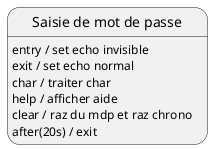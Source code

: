 @startuml

'-----------------------------------
' UML patterns illustrated
' JMB 2014
'-----------------------------------

state mdp as "Saisie de mot de passe"
mdp : entry / set echo invisible
mdp : exit / set echo normal
mdp : char / traiter char
mdp : help / afficher aide
mdp : clear / raz du mdp et raz chrono
mdp : after(20s) / exit

@enduml

